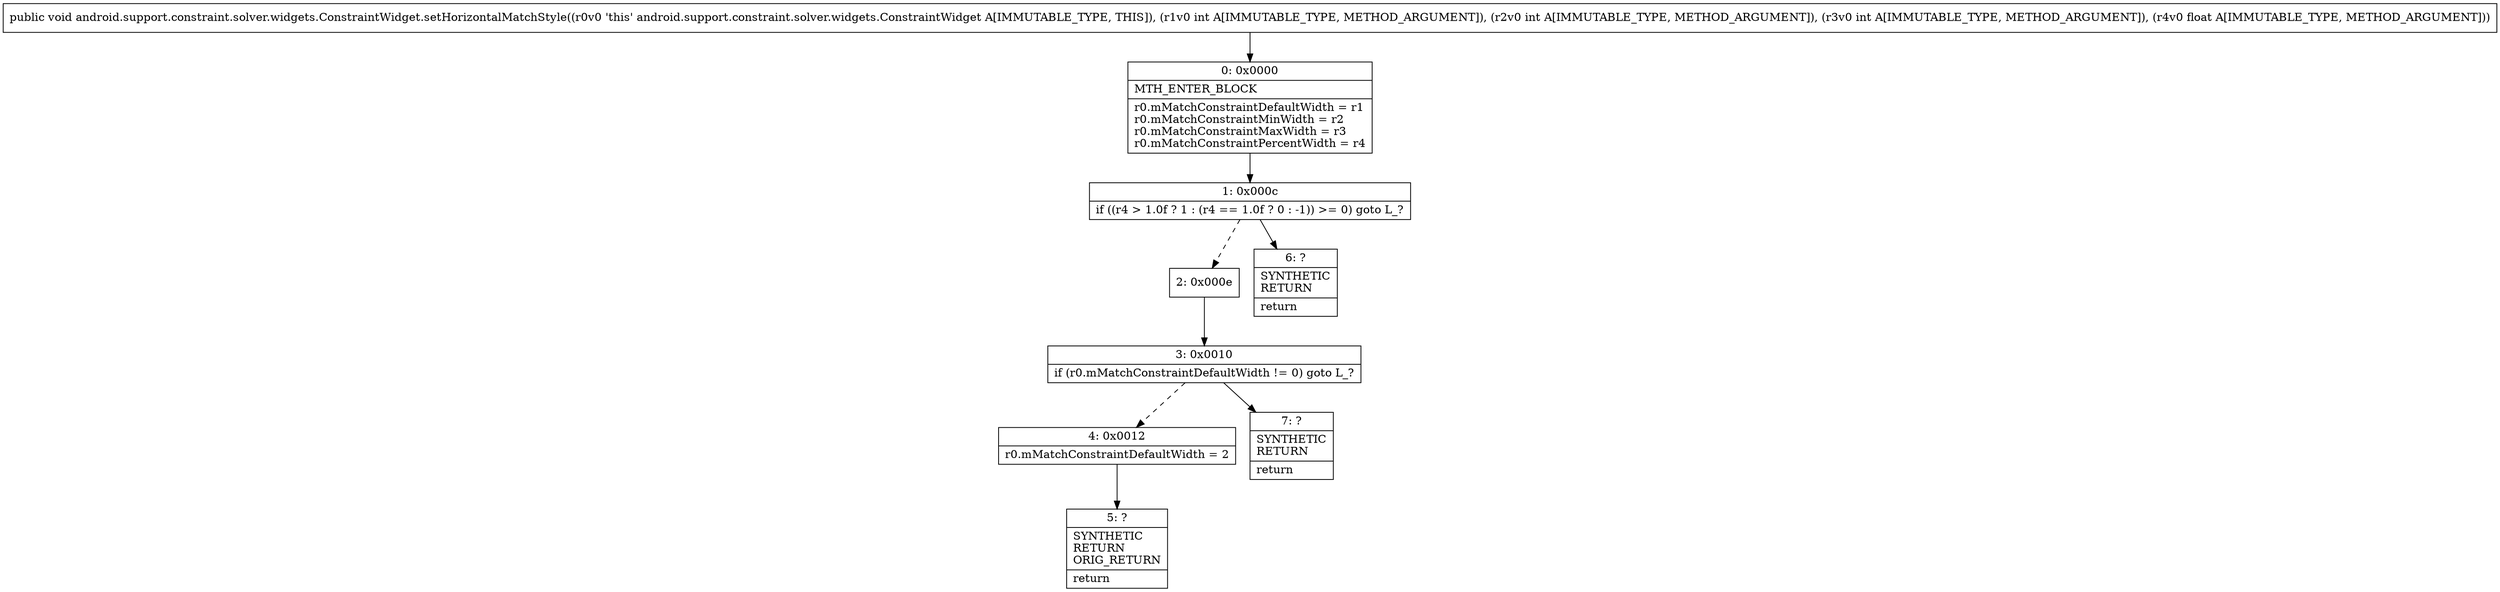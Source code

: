 digraph "CFG forandroid.support.constraint.solver.widgets.ConstraintWidget.setHorizontalMatchStyle(IIIF)V" {
Node_0 [shape=record,label="{0\:\ 0x0000|MTH_ENTER_BLOCK\l|r0.mMatchConstraintDefaultWidth = r1\lr0.mMatchConstraintMinWidth = r2\lr0.mMatchConstraintMaxWidth = r3\lr0.mMatchConstraintPercentWidth = r4\l}"];
Node_1 [shape=record,label="{1\:\ 0x000c|if ((r4 \> 1.0f ? 1 : (r4 == 1.0f ? 0 : \-1)) \>= 0) goto L_?\l}"];
Node_2 [shape=record,label="{2\:\ 0x000e}"];
Node_3 [shape=record,label="{3\:\ 0x0010|if (r0.mMatchConstraintDefaultWidth != 0) goto L_?\l}"];
Node_4 [shape=record,label="{4\:\ 0x0012|r0.mMatchConstraintDefaultWidth = 2\l}"];
Node_5 [shape=record,label="{5\:\ ?|SYNTHETIC\lRETURN\lORIG_RETURN\l|return\l}"];
Node_6 [shape=record,label="{6\:\ ?|SYNTHETIC\lRETURN\l|return\l}"];
Node_7 [shape=record,label="{7\:\ ?|SYNTHETIC\lRETURN\l|return\l}"];
MethodNode[shape=record,label="{public void android.support.constraint.solver.widgets.ConstraintWidget.setHorizontalMatchStyle((r0v0 'this' android.support.constraint.solver.widgets.ConstraintWidget A[IMMUTABLE_TYPE, THIS]), (r1v0 int A[IMMUTABLE_TYPE, METHOD_ARGUMENT]), (r2v0 int A[IMMUTABLE_TYPE, METHOD_ARGUMENT]), (r3v0 int A[IMMUTABLE_TYPE, METHOD_ARGUMENT]), (r4v0 float A[IMMUTABLE_TYPE, METHOD_ARGUMENT])) }"];
MethodNode -> Node_0;
Node_0 -> Node_1;
Node_1 -> Node_2[style=dashed];
Node_1 -> Node_6;
Node_2 -> Node_3;
Node_3 -> Node_4[style=dashed];
Node_3 -> Node_7;
Node_4 -> Node_5;
}

